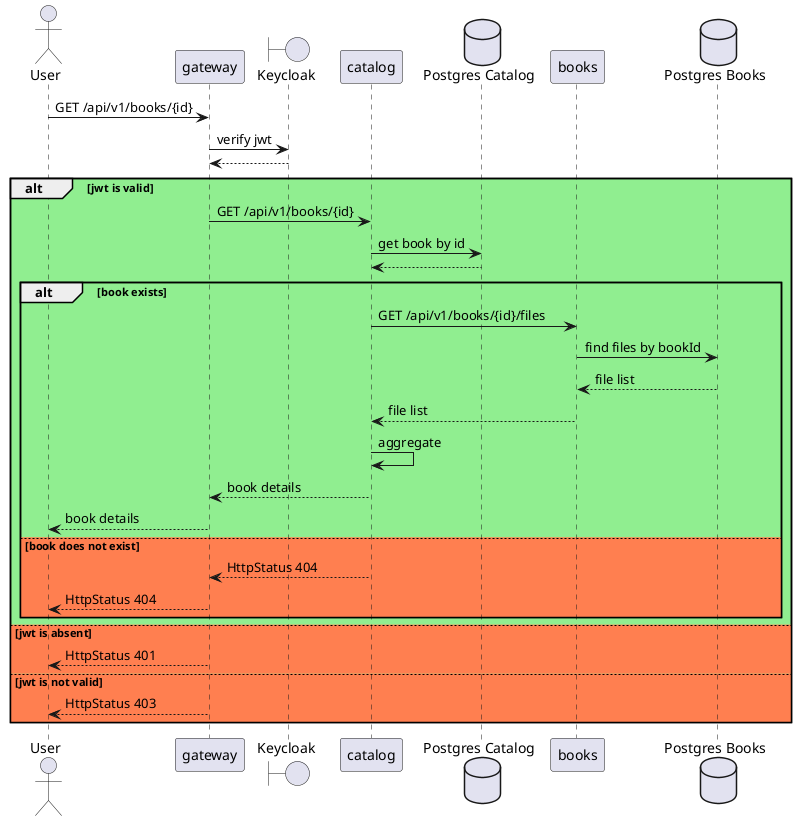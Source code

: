 @startuml

actor "User" as user
participant "gateway" as gw
boundary "Keycloak" as kk
participant "catalog" as catalog
database "Postgres Catalog" as pg_cat
participant "books" as books
database "Postgres Books" as pg_book

user -> gw: GET /api/v1/books/{id}
gw -> kk: verify jwt
kk --> gw
alt #lightgreen jwt is valid
    gw -> catalog: GET /api/v1/books/{id}
    catalog -> pg_cat: get book by id
    pg_cat --> catalog
    alt #lightgreen book exists
        catalog -> books: GET /api/v1/books/{id}/files
        books -> pg_book: find files by bookId
        pg_book --> books: file list
        books --> catalog: file list
        catalog -> catalog: aggregate
        catalog --> gw: book details
        gw --> user: book details
    else #coral book does not exist
        catalog --> gw: HttpStatus 404
        gw --> user: HttpStatus 404
    end
else #coral jwt is absent
    gw --> user: HttpStatus 401
else #coral jwt is not valid
    gw --> user: HttpStatus 403
end

@enduml